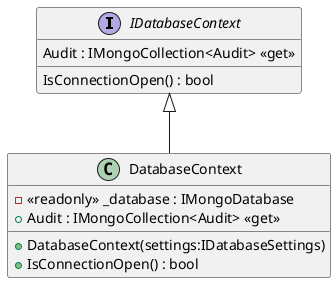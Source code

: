 @startuml
interface IDatabaseContext {
    Audit : IMongoCollection<Audit> <<get>>
    IsConnectionOpen() : bool
}
class DatabaseContext {
    - <<readonly>> _database : IMongoDatabase
    + DatabaseContext(settings:IDatabaseSettings)
    + Audit : IMongoCollection<Audit> <<get>>
    + IsConnectionOpen() : bool
}
IDatabaseContext <|-- DatabaseContext
@enduml
